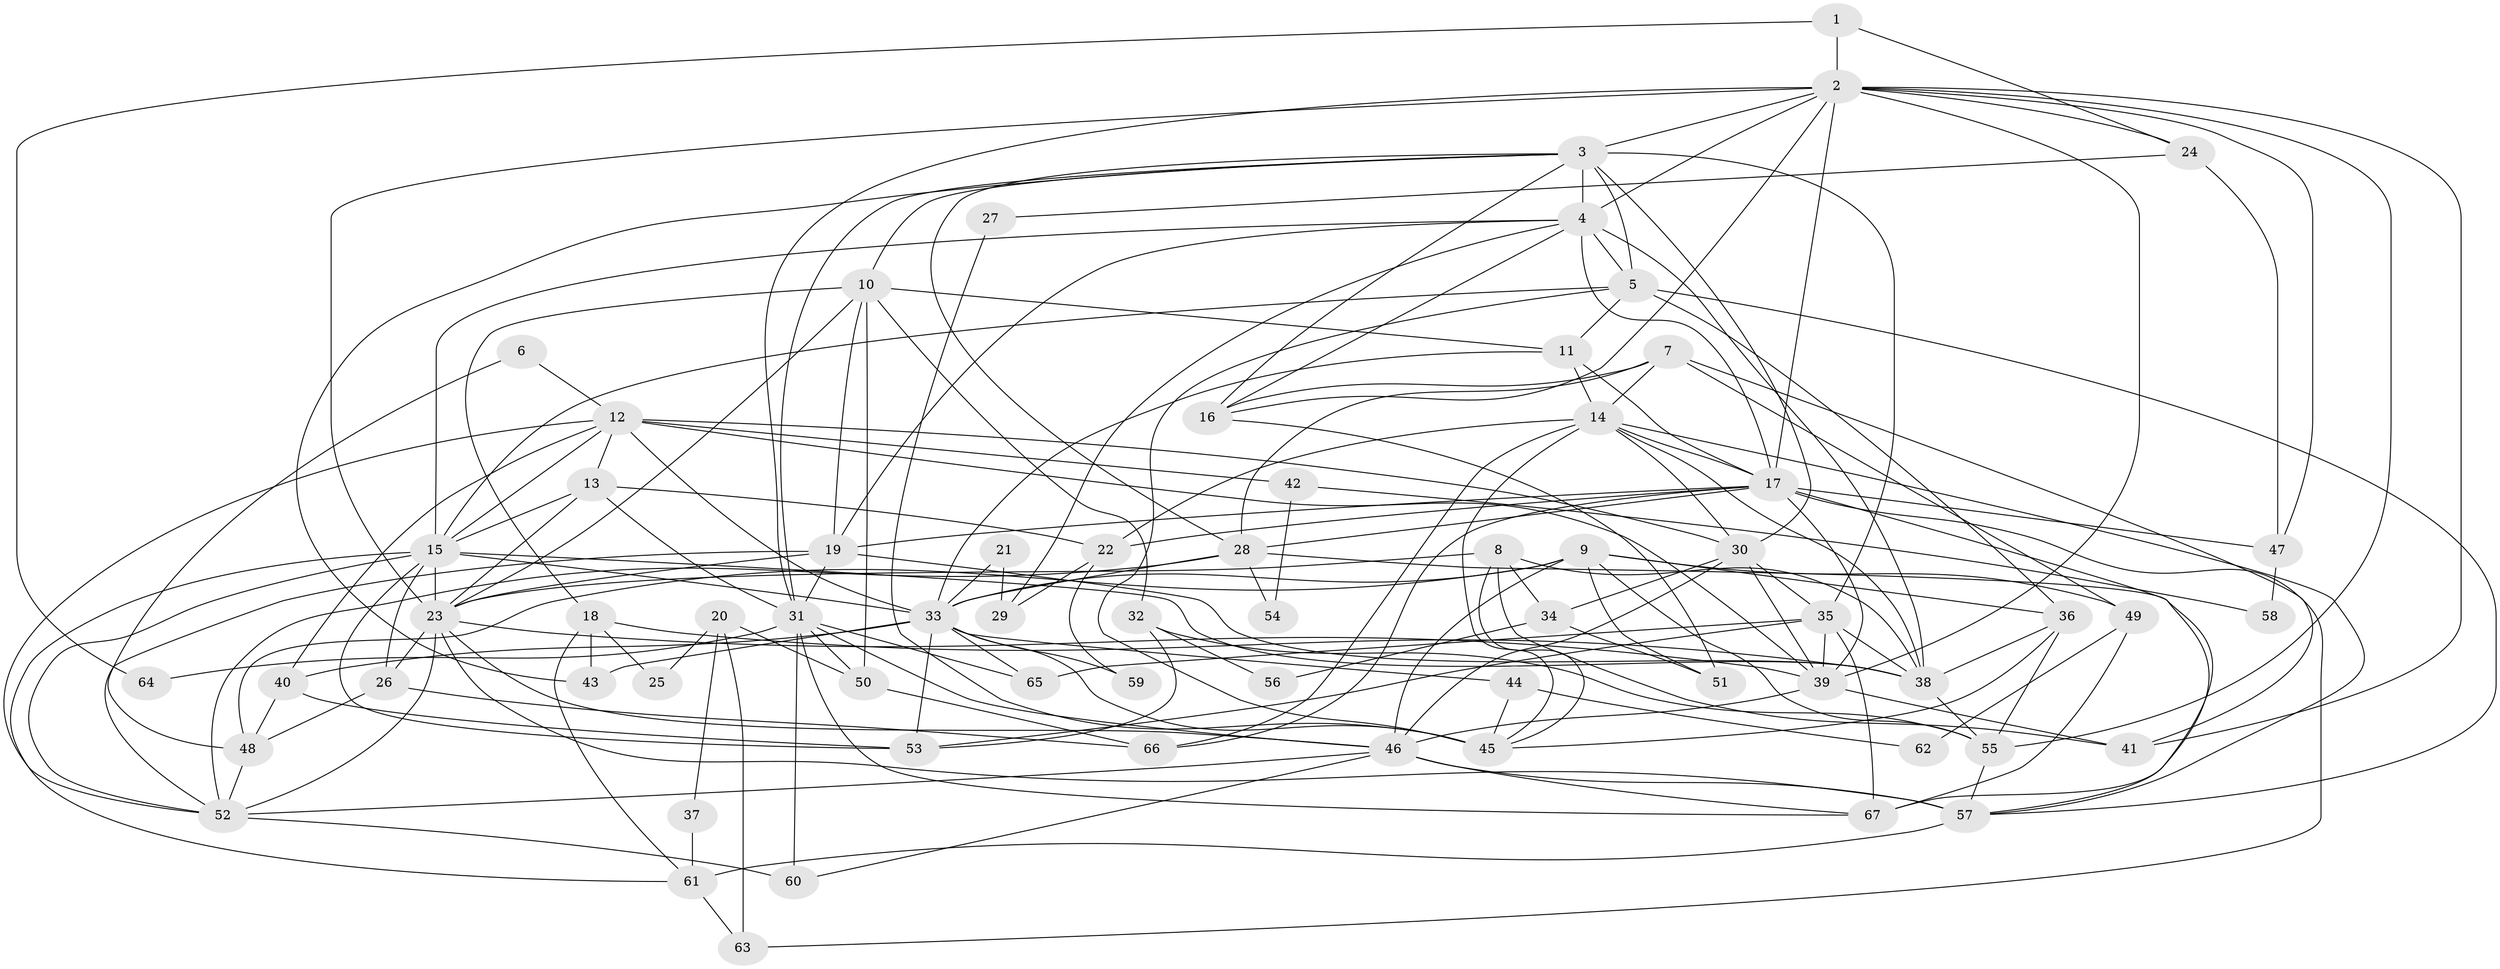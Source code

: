 // original degree distribution, {3: 0.2556390977443609, 6: 0.09022556390977443, 5: 0.24060150375939848, 2: 0.17293233082706766, 7: 0.03007518796992481, 4: 0.18796992481203006, 8: 0.022556390977443608}
// Generated by graph-tools (version 1.1) at 2025/36/03/09/25 02:36:25]
// undirected, 67 vertices, 181 edges
graph export_dot {
graph [start="1"]
  node [color=gray90,style=filled];
  1;
  2;
  3;
  4;
  5;
  6;
  7;
  8;
  9;
  10;
  11;
  12;
  13;
  14;
  15;
  16;
  17;
  18;
  19;
  20;
  21;
  22;
  23;
  24;
  25;
  26;
  27;
  28;
  29;
  30;
  31;
  32;
  33;
  34;
  35;
  36;
  37;
  38;
  39;
  40;
  41;
  42;
  43;
  44;
  45;
  46;
  47;
  48;
  49;
  50;
  51;
  52;
  53;
  54;
  55;
  56;
  57;
  58;
  59;
  60;
  61;
  62;
  63;
  64;
  65;
  66;
  67;
  1 -- 2 [weight=1.0];
  1 -- 24 [weight=1.0];
  1 -- 64 [weight=1.0];
  2 -- 3 [weight=1.0];
  2 -- 4 [weight=1.0];
  2 -- 16 [weight=1.0];
  2 -- 17 [weight=1.0];
  2 -- 23 [weight=2.0];
  2 -- 24 [weight=1.0];
  2 -- 31 [weight=1.0];
  2 -- 39 [weight=1.0];
  2 -- 41 [weight=1.0];
  2 -- 47 [weight=1.0];
  2 -- 55 [weight=1.0];
  3 -- 4 [weight=1.0];
  3 -- 5 [weight=1.0];
  3 -- 10 [weight=1.0];
  3 -- 16 [weight=1.0];
  3 -- 28 [weight=1.0];
  3 -- 30 [weight=1.0];
  3 -- 31 [weight=1.0];
  3 -- 35 [weight=2.0];
  3 -- 43 [weight=1.0];
  4 -- 5 [weight=2.0];
  4 -- 15 [weight=1.0];
  4 -- 16 [weight=1.0];
  4 -- 17 [weight=2.0];
  4 -- 19 [weight=1.0];
  4 -- 29 [weight=1.0];
  4 -- 38 [weight=1.0];
  5 -- 11 [weight=1.0];
  5 -- 15 [weight=2.0];
  5 -- 36 [weight=1.0];
  5 -- 45 [weight=2.0];
  5 -- 57 [weight=1.0];
  6 -- 12 [weight=1.0];
  6 -- 48 [weight=1.0];
  7 -- 14 [weight=1.0];
  7 -- 16 [weight=1.0];
  7 -- 28 [weight=1.0];
  7 -- 41 [weight=1.0];
  7 -- 49 [weight=1.0];
  8 -- 23 [weight=1.0];
  8 -- 34 [weight=1.0];
  8 -- 38 [weight=1.0];
  8 -- 41 [weight=1.0];
  8 -- 45 [weight=1.0];
  9 -- 33 [weight=1.0];
  9 -- 36 [weight=1.0];
  9 -- 46 [weight=1.0];
  9 -- 48 [weight=1.0];
  9 -- 49 [weight=1.0];
  9 -- 51 [weight=1.0];
  9 -- 55 [weight=1.0];
  10 -- 11 [weight=1.0];
  10 -- 18 [weight=1.0];
  10 -- 19 [weight=1.0];
  10 -- 23 [weight=1.0];
  10 -- 32 [weight=1.0];
  10 -- 50 [weight=1.0];
  11 -- 14 [weight=1.0];
  11 -- 17 [weight=1.0];
  11 -- 33 [weight=1.0];
  12 -- 13 [weight=1.0];
  12 -- 15 [weight=1.0];
  12 -- 30 [weight=1.0];
  12 -- 33 [weight=1.0];
  12 -- 39 [weight=1.0];
  12 -- 40 [weight=1.0];
  12 -- 42 [weight=2.0];
  12 -- 52 [weight=1.0];
  13 -- 15 [weight=1.0];
  13 -- 22 [weight=1.0];
  13 -- 23 [weight=1.0];
  13 -- 31 [weight=1.0];
  14 -- 17 [weight=1.0];
  14 -- 22 [weight=1.0];
  14 -- 30 [weight=1.0];
  14 -- 38 [weight=2.0];
  14 -- 45 [weight=1.0];
  14 -- 57 [weight=1.0];
  14 -- 66 [weight=1.0];
  15 -- 23 [weight=1.0];
  15 -- 26 [weight=1.0];
  15 -- 33 [weight=1.0];
  15 -- 38 [weight=1.0];
  15 -- 52 [weight=1.0];
  15 -- 53 [weight=1.0];
  15 -- 61 [weight=1.0];
  16 -- 51 [weight=1.0];
  17 -- 19 [weight=1.0];
  17 -- 22 [weight=1.0];
  17 -- 28 [weight=1.0];
  17 -- 39 [weight=2.0];
  17 -- 47 [weight=2.0];
  17 -- 63 [weight=1.0];
  17 -- 66 [weight=1.0];
  17 -- 67 [weight=1.0];
  18 -- 25 [weight=1.0];
  18 -- 38 [weight=1.0];
  18 -- 43 [weight=1.0];
  18 -- 61 [weight=1.0];
  19 -- 23 [weight=1.0];
  19 -- 31 [weight=1.0];
  19 -- 38 [weight=2.0];
  19 -- 52 [weight=1.0];
  20 -- 25 [weight=1.0];
  20 -- 37 [weight=1.0];
  20 -- 50 [weight=1.0];
  20 -- 63 [weight=1.0];
  21 -- 29 [weight=1.0];
  21 -- 33 [weight=1.0];
  22 -- 29 [weight=1.0];
  22 -- 59 [weight=1.0];
  23 -- 26 [weight=3.0];
  23 -- 39 [weight=1.0];
  23 -- 46 [weight=1.0];
  23 -- 52 [weight=1.0];
  23 -- 57 [weight=2.0];
  24 -- 27 [weight=1.0];
  24 -- 47 [weight=1.0];
  26 -- 48 [weight=1.0];
  26 -- 66 [weight=1.0];
  27 -- 45 [weight=1.0];
  28 -- 33 [weight=1.0];
  28 -- 52 [weight=1.0];
  28 -- 54 [weight=1.0];
  28 -- 57 [weight=1.0];
  30 -- 34 [weight=1.0];
  30 -- 35 [weight=1.0];
  30 -- 39 [weight=1.0];
  30 -- 46 [weight=1.0];
  31 -- 46 [weight=1.0];
  31 -- 50 [weight=2.0];
  31 -- 60 [weight=1.0];
  31 -- 64 [weight=1.0];
  31 -- 65 [weight=1.0];
  31 -- 67 [weight=1.0];
  32 -- 53 [weight=1.0];
  32 -- 55 [weight=1.0];
  32 -- 56 [weight=1.0];
  33 -- 40 [weight=1.0];
  33 -- 43 [weight=1.0];
  33 -- 44 [weight=1.0];
  33 -- 45 [weight=1.0];
  33 -- 53 [weight=1.0];
  33 -- 59 [weight=1.0];
  33 -- 65 [weight=1.0];
  34 -- 51 [weight=1.0];
  34 -- 56 [weight=1.0];
  35 -- 38 [weight=1.0];
  35 -- 39 [weight=1.0];
  35 -- 53 [weight=1.0];
  35 -- 65 [weight=1.0];
  35 -- 67 [weight=1.0];
  36 -- 38 [weight=1.0];
  36 -- 45 [weight=1.0];
  36 -- 55 [weight=1.0];
  37 -- 61 [weight=1.0];
  38 -- 55 [weight=1.0];
  39 -- 41 [weight=1.0];
  39 -- 46 [weight=1.0];
  40 -- 48 [weight=1.0];
  40 -- 53 [weight=1.0];
  42 -- 54 [weight=1.0];
  42 -- 58 [weight=1.0];
  44 -- 45 [weight=1.0];
  44 -- 62 [weight=1.0];
  46 -- 52 [weight=1.0];
  46 -- 57 [weight=1.0];
  46 -- 60 [weight=1.0];
  46 -- 67 [weight=1.0];
  47 -- 58 [weight=1.0];
  48 -- 52 [weight=1.0];
  49 -- 62 [weight=1.0];
  49 -- 67 [weight=1.0];
  50 -- 66 [weight=1.0];
  52 -- 60 [weight=1.0];
  55 -- 57 [weight=1.0];
  57 -- 61 [weight=1.0];
  61 -- 63 [weight=1.0];
}
